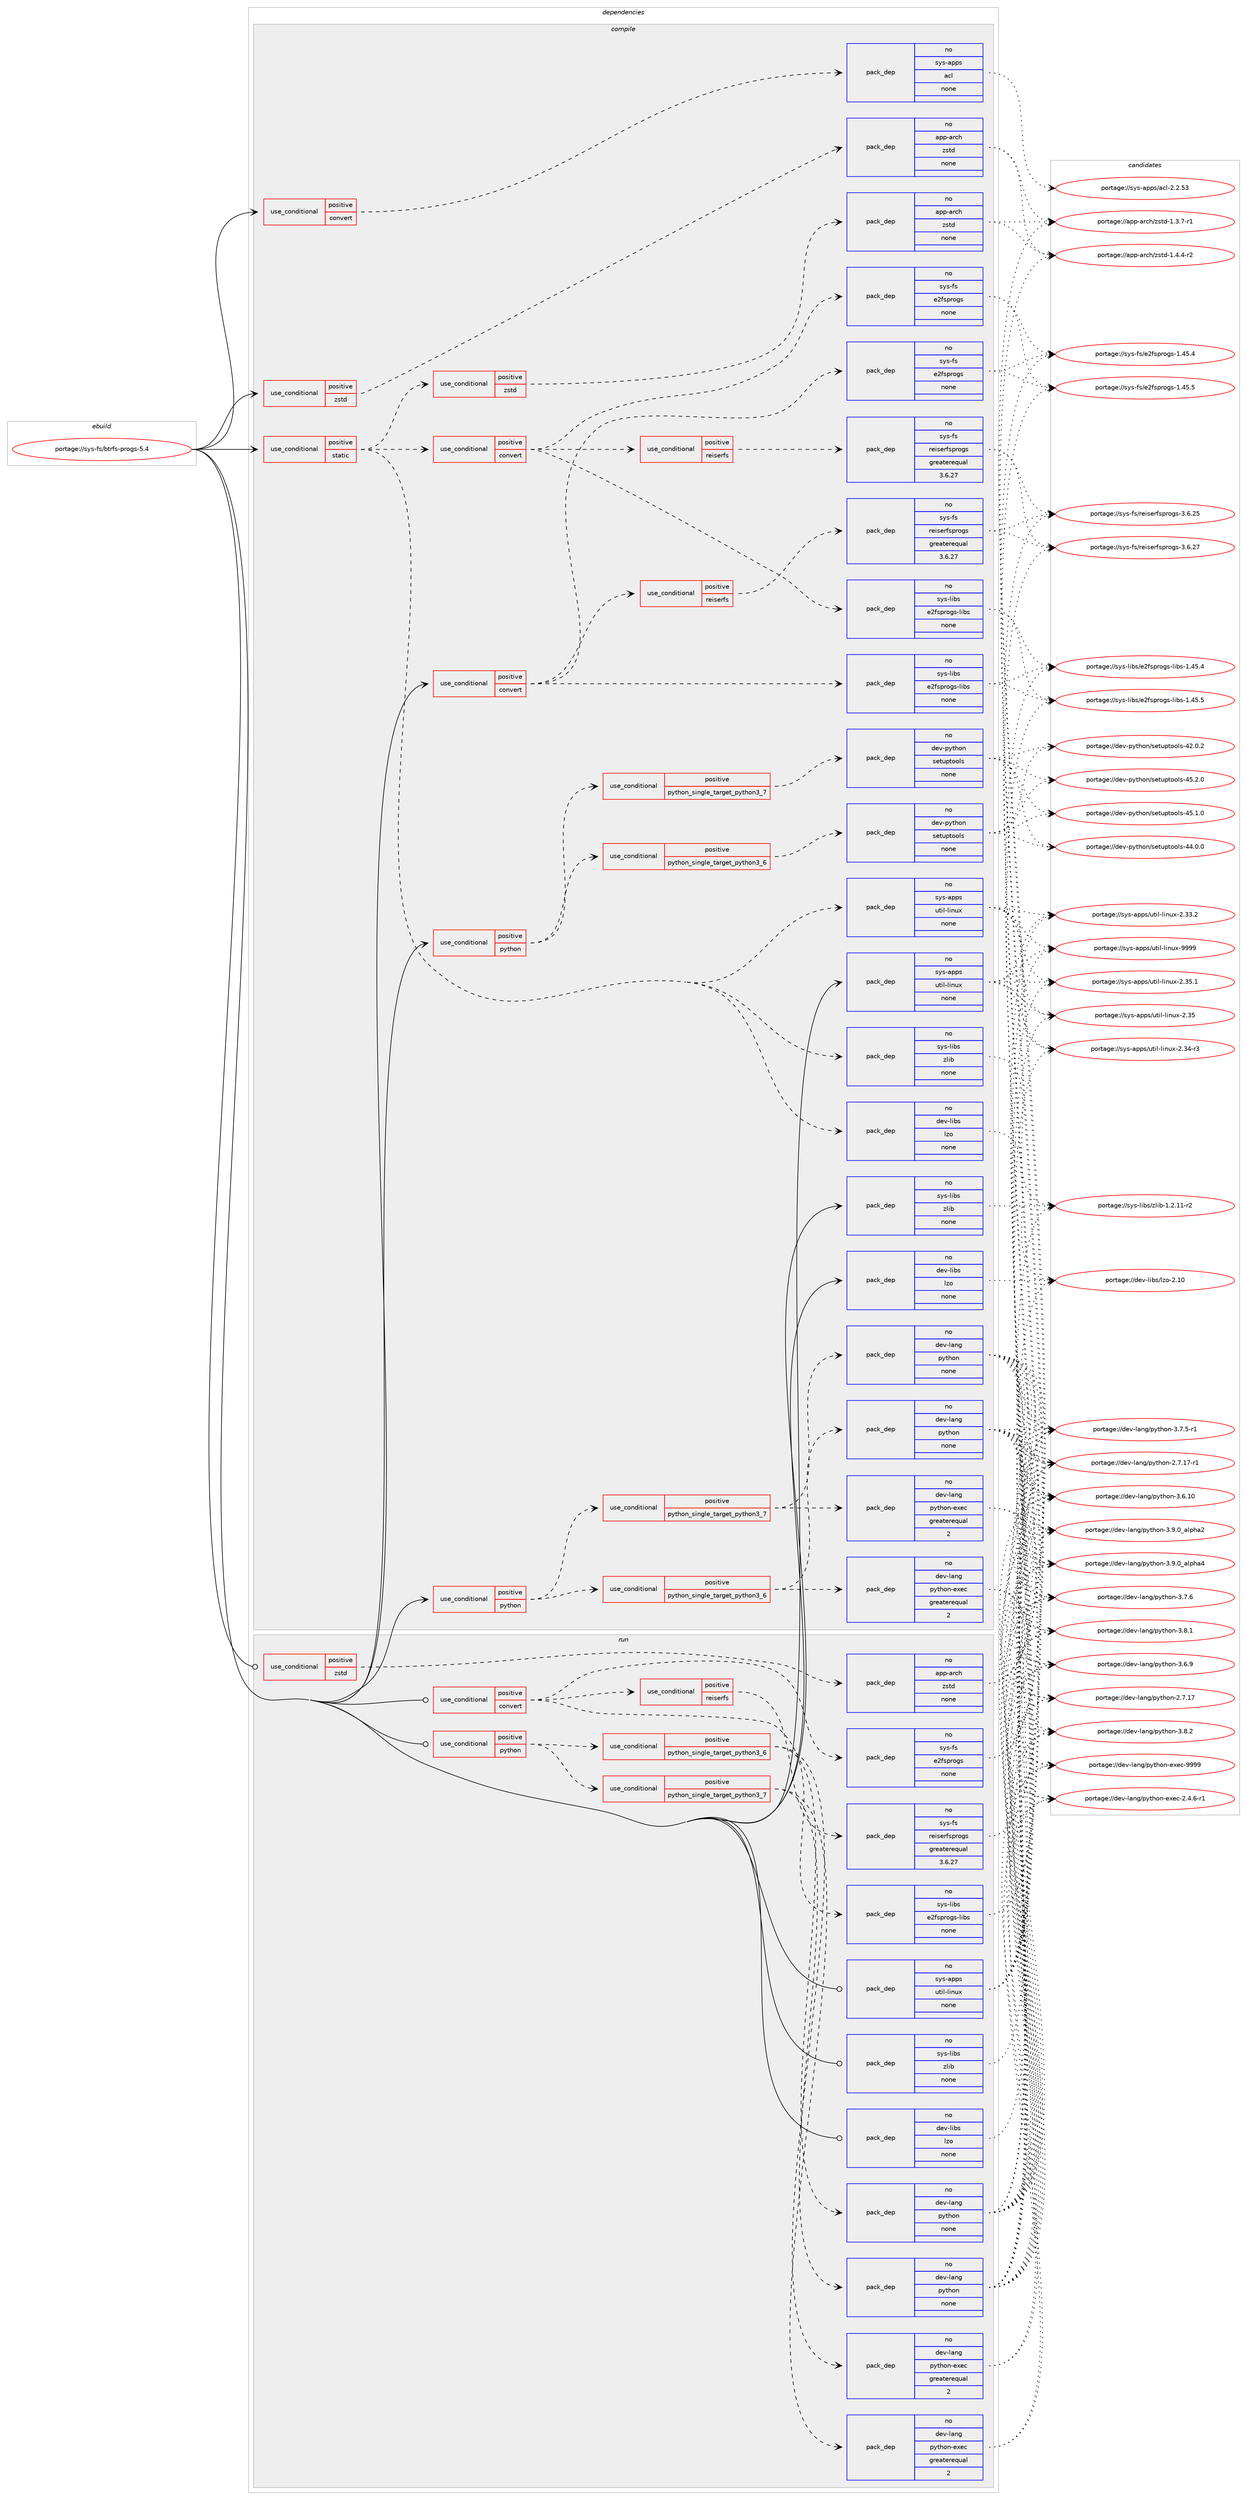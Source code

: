 digraph prolog {

# *************
# Graph options
# *************

newrank=true;
concentrate=true;
compound=true;
graph [rankdir=LR,fontname=Helvetica,fontsize=10,ranksep=1.5];#, ranksep=2.5, nodesep=0.2];
edge  [arrowhead=vee];
node  [fontname=Helvetica,fontsize=10];

# **********
# The ebuild
# **********

subgraph cluster_leftcol {
color=gray;
rank=same;
label=<<i>ebuild</i>>;
id [label="portage://sys-fs/btrfs-progs-5.4", color=red, width=4, href="../sys-fs/btrfs-progs-5.4.svg"];
}

# ****************
# The dependencies
# ****************

subgraph cluster_midcol {
color=gray;
label=<<i>dependencies</i>>;
subgraph cluster_compile {
fillcolor="#eeeeee";
style=filled;
label=<<i>compile</i>>;
subgraph cond5714 {
dependency30314 [label=<<TABLE BORDER="0" CELLBORDER="1" CELLSPACING="0" CELLPADDING="4"><TR><TD ROWSPAN="3" CELLPADDING="10">use_conditional</TD></TR><TR><TD>positive</TD></TR><TR><TD>convert</TD></TR></TABLE>>, shape=none, color=red];
subgraph pack23831 {
dependency30315 [label=<<TABLE BORDER="0" CELLBORDER="1" CELLSPACING="0" CELLPADDING="4" WIDTH="220"><TR><TD ROWSPAN="6" CELLPADDING="30">pack_dep</TD></TR><TR><TD WIDTH="110">no</TD></TR><TR><TD>sys-apps</TD></TR><TR><TD>acl</TD></TR><TR><TD>none</TD></TR><TR><TD></TD></TR></TABLE>>, shape=none, color=blue];
}
dependency30314:e -> dependency30315:w [weight=20,style="dashed",arrowhead="vee"];
}
id:e -> dependency30314:w [weight=20,style="solid",arrowhead="vee"];
subgraph cond5715 {
dependency30316 [label=<<TABLE BORDER="0" CELLBORDER="1" CELLSPACING="0" CELLPADDING="4"><TR><TD ROWSPAN="3" CELLPADDING="10">use_conditional</TD></TR><TR><TD>positive</TD></TR><TR><TD>convert</TD></TR></TABLE>>, shape=none, color=red];
subgraph pack23832 {
dependency30317 [label=<<TABLE BORDER="0" CELLBORDER="1" CELLSPACING="0" CELLPADDING="4" WIDTH="220"><TR><TD ROWSPAN="6" CELLPADDING="30">pack_dep</TD></TR><TR><TD WIDTH="110">no</TD></TR><TR><TD>sys-fs</TD></TR><TR><TD>e2fsprogs</TD></TR><TR><TD>none</TD></TR><TR><TD></TD></TR></TABLE>>, shape=none, color=blue];
}
dependency30316:e -> dependency30317:w [weight=20,style="dashed",arrowhead="vee"];
subgraph pack23833 {
dependency30318 [label=<<TABLE BORDER="0" CELLBORDER="1" CELLSPACING="0" CELLPADDING="4" WIDTH="220"><TR><TD ROWSPAN="6" CELLPADDING="30">pack_dep</TD></TR><TR><TD WIDTH="110">no</TD></TR><TR><TD>sys-libs</TD></TR><TR><TD>e2fsprogs-libs</TD></TR><TR><TD>none</TD></TR><TR><TD></TD></TR></TABLE>>, shape=none, color=blue];
}
dependency30316:e -> dependency30318:w [weight=20,style="dashed",arrowhead="vee"];
subgraph cond5716 {
dependency30319 [label=<<TABLE BORDER="0" CELLBORDER="1" CELLSPACING="0" CELLPADDING="4"><TR><TD ROWSPAN="3" CELLPADDING="10">use_conditional</TD></TR><TR><TD>positive</TD></TR><TR><TD>reiserfs</TD></TR></TABLE>>, shape=none, color=red];
subgraph pack23834 {
dependency30320 [label=<<TABLE BORDER="0" CELLBORDER="1" CELLSPACING="0" CELLPADDING="4" WIDTH="220"><TR><TD ROWSPAN="6" CELLPADDING="30">pack_dep</TD></TR><TR><TD WIDTH="110">no</TD></TR><TR><TD>sys-fs</TD></TR><TR><TD>reiserfsprogs</TD></TR><TR><TD>greaterequal</TD></TR><TR><TD>3.6.27</TD></TR></TABLE>>, shape=none, color=blue];
}
dependency30319:e -> dependency30320:w [weight=20,style="dashed",arrowhead="vee"];
}
dependency30316:e -> dependency30319:w [weight=20,style="dashed",arrowhead="vee"];
}
id:e -> dependency30316:w [weight=20,style="solid",arrowhead="vee"];
subgraph cond5717 {
dependency30321 [label=<<TABLE BORDER="0" CELLBORDER="1" CELLSPACING="0" CELLPADDING="4"><TR><TD ROWSPAN="3" CELLPADDING="10">use_conditional</TD></TR><TR><TD>positive</TD></TR><TR><TD>python</TD></TR></TABLE>>, shape=none, color=red];
subgraph cond5718 {
dependency30322 [label=<<TABLE BORDER="0" CELLBORDER="1" CELLSPACING="0" CELLPADDING="4"><TR><TD ROWSPAN="3" CELLPADDING="10">use_conditional</TD></TR><TR><TD>positive</TD></TR><TR><TD>python_single_target_python3_6</TD></TR></TABLE>>, shape=none, color=red];
subgraph pack23835 {
dependency30323 [label=<<TABLE BORDER="0" CELLBORDER="1" CELLSPACING="0" CELLPADDING="4" WIDTH="220"><TR><TD ROWSPAN="6" CELLPADDING="30">pack_dep</TD></TR><TR><TD WIDTH="110">no</TD></TR><TR><TD>dev-lang</TD></TR><TR><TD>python</TD></TR><TR><TD>none</TD></TR><TR><TD></TD></TR></TABLE>>, shape=none, color=blue];
}
dependency30322:e -> dependency30323:w [weight=20,style="dashed",arrowhead="vee"];
subgraph pack23836 {
dependency30324 [label=<<TABLE BORDER="0" CELLBORDER="1" CELLSPACING="0" CELLPADDING="4" WIDTH="220"><TR><TD ROWSPAN="6" CELLPADDING="30">pack_dep</TD></TR><TR><TD WIDTH="110">no</TD></TR><TR><TD>dev-lang</TD></TR><TR><TD>python-exec</TD></TR><TR><TD>greaterequal</TD></TR><TR><TD>2</TD></TR></TABLE>>, shape=none, color=blue];
}
dependency30322:e -> dependency30324:w [weight=20,style="dashed",arrowhead="vee"];
}
dependency30321:e -> dependency30322:w [weight=20,style="dashed",arrowhead="vee"];
subgraph cond5719 {
dependency30325 [label=<<TABLE BORDER="0" CELLBORDER="1" CELLSPACING="0" CELLPADDING="4"><TR><TD ROWSPAN="3" CELLPADDING="10">use_conditional</TD></TR><TR><TD>positive</TD></TR><TR><TD>python_single_target_python3_7</TD></TR></TABLE>>, shape=none, color=red];
subgraph pack23837 {
dependency30326 [label=<<TABLE BORDER="0" CELLBORDER="1" CELLSPACING="0" CELLPADDING="4" WIDTH="220"><TR><TD ROWSPAN="6" CELLPADDING="30">pack_dep</TD></TR><TR><TD WIDTH="110">no</TD></TR><TR><TD>dev-lang</TD></TR><TR><TD>python</TD></TR><TR><TD>none</TD></TR><TR><TD></TD></TR></TABLE>>, shape=none, color=blue];
}
dependency30325:e -> dependency30326:w [weight=20,style="dashed",arrowhead="vee"];
subgraph pack23838 {
dependency30327 [label=<<TABLE BORDER="0" CELLBORDER="1" CELLSPACING="0" CELLPADDING="4" WIDTH="220"><TR><TD ROWSPAN="6" CELLPADDING="30">pack_dep</TD></TR><TR><TD WIDTH="110">no</TD></TR><TR><TD>dev-lang</TD></TR><TR><TD>python-exec</TD></TR><TR><TD>greaterequal</TD></TR><TR><TD>2</TD></TR></TABLE>>, shape=none, color=blue];
}
dependency30325:e -> dependency30327:w [weight=20,style="dashed",arrowhead="vee"];
}
dependency30321:e -> dependency30325:w [weight=20,style="dashed",arrowhead="vee"];
}
id:e -> dependency30321:w [weight=20,style="solid",arrowhead="vee"];
subgraph cond5720 {
dependency30328 [label=<<TABLE BORDER="0" CELLBORDER="1" CELLSPACING="0" CELLPADDING="4"><TR><TD ROWSPAN="3" CELLPADDING="10">use_conditional</TD></TR><TR><TD>positive</TD></TR><TR><TD>python</TD></TR></TABLE>>, shape=none, color=red];
subgraph cond5721 {
dependency30329 [label=<<TABLE BORDER="0" CELLBORDER="1" CELLSPACING="0" CELLPADDING="4"><TR><TD ROWSPAN="3" CELLPADDING="10">use_conditional</TD></TR><TR><TD>positive</TD></TR><TR><TD>python_single_target_python3_6</TD></TR></TABLE>>, shape=none, color=red];
subgraph pack23839 {
dependency30330 [label=<<TABLE BORDER="0" CELLBORDER="1" CELLSPACING="0" CELLPADDING="4" WIDTH="220"><TR><TD ROWSPAN="6" CELLPADDING="30">pack_dep</TD></TR><TR><TD WIDTH="110">no</TD></TR><TR><TD>dev-python</TD></TR><TR><TD>setuptools</TD></TR><TR><TD>none</TD></TR><TR><TD></TD></TR></TABLE>>, shape=none, color=blue];
}
dependency30329:e -> dependency30330:w [weight=20,style="dashed",arrowhead="vee"];
}
dependency30328:e -> dependency30329:w [weight=20,style="dashed",arrowhead="vee"];
subgraph cond5722 {
dependency30331 [label=<<TABLE BORDER="0" CELLBORDER="1" CELLSPACING="0" CELLPADDING="4"><TR><TD ROWSPAN="3" CELLPADDING="10">use_conditional</TD></TR><TR><TD>positive</TD></TR><TR><TD>python_single_target_python3_7</TD></TR></TABLE>>, shape=none, color=red];
subgraph pack23840 {
dependency30332 [label=<<TABLE BORDER="0" CELLBORDER="1" CELLSPACING="0" CELLPADDING="4" WIDTH="220"><TR><TD ROWSPAN="6" CELLPADDING="30">pack_dep</TD></TR><TR><TD WIDTH="110">no</TD></TR><TR><TD>dev-python</TD></TR><TR><TD>setuptools</TD></TR><TR><TD>none</TD></TR><TR><TD></TD></TR></TABLE>>, shape=none, color=blue];
}
dependency30331:e -> dependency30332:w [weight=20,style="dashed",arrowhead="vee"];
}
dependency30328:e -> dependency30331:w [weight=20,style="dashed",arrowhead="vee"];
}
id:e -> dependency30328:w [weight=20,style="solid",arrowhead="vee"];
subgraph cond5723 {
dependency30333 [label=<<TABLE BORDER="0" CELLBORDER="1" CELLSPACING="0" CELLPADDING="4"><TR><TD ROWSPAN="3" CELLPADDING="10">use_conditional</TD></TR><TR><TD>positive</TD></TR><TR><TD>static</TD></TR></TABLE>>, shape=none, color=red];
subgraph pack23841 {
dependency30334 [label=<<TABLE BORDER="0" CELLBORDER="1" CELLSPACING="0" CELLPADDING="4" WIDTH="220"><TR><TD ROWSPAN="6" CELLPADDING="30">pack_dep</TD></TR><TR><TD WIDTH="110">no</TD></TR><TR><TD>dev-libs</TD></TR><TR><TD>lzo</TD></TR><TR><TD>none</TD></TR><TR><TD></TD></TR></TABLE>>, shape=none, color=blue];
}
dependency30333:e -> dependency30334:w [weight=20,style="dashed",arrowhead="vee"];
subgraph pack23842 {
dependency30335 [label=<<TABLE BORDER="0" CELLBORDER="1" CELLSPACING="0" CELLPADDING="4" WIDTH="220"><TR><TD ROWSPAN="6" CELLPADDING="30">pack_dep</TD></TR><TR><TD WIDTH="110">no</TD></TR><TR><TD>sys-apps</TD></TR><TR><TD>util-linux</TD></TR><TR><TD>none</TD></TR><TR><TD></TD></TR></TABLE>>, shape=none, color=blue];
}
dependency30333:e -> dependency30335:w [weight=20,style="dashed",arrowhead="vee"];
subgraph pack23843 {
dependency30336 [label=<<TABLE BORDER="0" CELLBORDER="1" CELLSPACING="0" CELLPADDING="4" WIDTH="220"><TR><TD ROWSPAN="6" CELLPADDING="30">pack_dep</TD></TR><TR><TD WIDTH="110">no</TD></TR><TR><TD>sys-libs</TD></TR><TR><TD>zlib</TD></TR><TR><TD>none</TD></TR><TR><TD></TD></TR></TABLE>>, shape=none, color=blue];
}
dependency30333:e -> dependency30336:w [weight=20,style="dashed",arrowhead="vee"];
subgraph cond5724 {
dependency30337 [label=<<TABLE BORDER="0" CELLBORDER="1" CELLSPACING="0" CELLPADDING="4"><TR><TD ROWSPAN="3" CELLPADDING="10">use_conditional</TD></TR><TR><TD>positive</TD></TR><TR><TD>convert</TD></TR></TABLE>>, shape=none, color=red];
subgraph pack23844 {
dependency30338 [label=<<TABLE BORDER="0" CELLBORDER="1" CELLSPACING="0" CELLPADDING="4" WIDTH="220"><TR><TD ROWSPAN="6" CELLPADDING="30">pack_dep</TD></TR><TR><TD WIDTH="110">no</TD></TR><TR><TD>sys-fs</TD></TR><TR><TD>e2fsprogs</TD></TR><TR><TD>none</TD></TR><TR><TD></TD></TR></TABLE>>, shape=none, color=blue];
}
dependency30337:e -> dependency30338:w [weight=20,style="dashed",arrowhead="vee"];
subgraph pack23845 {
dependency30339 [label=<<TABLE BORDER="0" CELLBORDER="1" CELLSPACING="0" CELLPADDING="4" WIDTH="220"><TR><TD ROWSPAN="6" CELLPADDING="30">pack_dep</TD></TR><TR><TD WIDTH="110">no</TD></TR><TR><TD>sys-libs</TD></TR><TR><TD>e2fsprogs-libs</TD></TR><TR><TD>none</TD></TR><TR><TD></TD></TR></TABLE>>, shape=none, color=blue];
}
dependency30337:e -> dependency30339:w [weight=20,style="dashed",arrowhead="vee"];
subgraph cond5725 {
dependency30340 [label=<<TABLE BORDER="0" CELLBORDER="1" CELLSPACING="0" CELLPADDING="4"><TR><TD ROWSPAN="3" CELLPADDING="10">use_conditional</TD></TR><TR><TD>positive</TD></TR><TR><TD>reiserfs</TD></TR></TABLE>>, shape=none, color=red];
subgraph pack23846 {
dependency30341 [label=<<TABLE BORDER="0" CELLBORDER="1" CELLSPACING="0" CELLPADDING="4" WIDTH="220"><TR><TD ROWSPAN="6" CELLPADDING="30">pack_dep</TD></TR><TR><TD WIDTH="110">no</TD></TR><TR><TD>sys-fs</TD></TR><TR><TD>reiserfsprogs</TD></TR><TR><TD>greaterequal</TD></TR><TR><TD>3.6.27</TD></TR></TABLE>>, shape=none, color=blue];
}
dependency30340:e -> dependency30341:w [weight=20,style="dashed",arrowhead="vee"];
}
dependency30337:e -> dependency30340:w [weight=20,style="dashed",arrowhead="vee"];
}
dependency30333:e -> dependency30337:w [weight=20,style="dashed",arrowhead="vee"];
subgraph cond5726 {
dependency30342 [label=<<TABLE BORDER="0" CELLBORDER="1" CELLSPACING="0" CELLPADDING="4"><TR><TD ROWSPAN="3" CELLPADDING="10">use_conditional</TD></TR><TR><TD>positive</TD></TR><TR><TD>zstd</TD></TR></TABLE>>, shape=none, color=red];
subgraph pack23847 {
dependency30343 [label=<<TABLE BORDER="0" CELLBORDER="1" CELLSPACING="0" CELLPADDING="4" WIDTH="220"><TR><TD ROWSPAN="6" CELLPADDING="30">pack_dep</TD></TR><TR><TD WIDTH="110">no</TD></TR><TR><TD>app-arch</TD></TR><TR><TD>zstd</TD></TR><TR><TD>none</TD></TR><TR><TD></TD></TR></TABLE>>, shape=none, color=blue];
}
dependency30342:e -> dependency30343:w [weight=20,style="dashed",arrowhead="vee"];
}
dependency30333:e -> dependency30342:w [weight=20,style="dashed",arrowhead="vee"];
}
id:e -> dependency30333:w [weight=20,style="solid",arrowhead="vee"];
subgraph cond5727 {
dependency30344 [label=<<TABLE BORDER="0" CELLBORDER="1" CELLSPACING="0" CELLPADDING="4"><TR><TD ROWSPAN="3" CELLPADDING="10">use_conditional</TD></TR><TR><TD>positive</TD></TR><TR><TD>zstd</TD></TR></TABLE>>, shape=none, color=red];
subgraph pack23848 {
dependency30345 [label=<<TABLE BORDER="0" CELLBORDER="1" CELLSPACING="0" CELLPADDING="4" WIDTH="220"><TR><TD ROWSPAN="6" CELLPADDING="30">pack_dep</TD></TR><TR><TD WIDTH="110">no</TD></TR><TR><TD>app-arch</TD></TR><TR><TD>zstd</TD></TR><TR><TD>none</TD></TR><TR><TD></TD></TR></TABLE>>, shape=none, color=blue];
}
dependency30344:e -> dependency30345:w [weight=20,style="dashed",arrowhead="vee"];
}
id:e -> dependency30344:w [weight=20,style="solid",arrowhead="vee"];
subgraph pack23849 {
dependency30346 [label=<<TABLE BORDER="0" CELLBORDER="1" CELLSPACING="0" CELLPADDING="4" WIDTH="220"><TR><TD ROWSPAN="6" CELLPADDING="30">pack_dep</TD></TR><TR><TD WIDTH="110">no</TD></TR><TR><TD>dev-libs</TD></TR><TR><TD>lzo</TD></TR><TR><TD>none</TD></TR><TR><TD></TD></TR></TABLE>>, shape=none, color=blue];
}
id:e -> dependency30346:w [weight=20,style="solid",arrowhead="vee"];
subgraph pack23850 {
dependency30347 [label=<<TABLE BORDER="0" CELLBORDER="1" CELLSPACING="0" CELLPADDING="4" WIDTH="220"><TR><TD ROWSPAN="6" CELLPADDING="30">pack_dep</TD></TR><TR><TD WIDTH="110">no</TD></TR><TR><TD>sys-apps</TD></TR><TR><TD>util-linux</TD></TR><TR><TD>none</TD></TR><TR><TD></TD></TR></TABLE>>, shape=none, color=blue];
}
id:e -> dependency30347:w [weight=20,style="solid",arrowhead="vee"];
subgraph pack23851 {
dependency30348 [label=<<TABLE BORDER="0" CELLBORDER="1" CELLSPACING="0" CELLPADDING="4" WIDTH="220"><TR><TD ROWSPAN="6" CELLPADDING="30">pack_dep</TD></TR><TR><TD WIDTH="110">no</TD></TR><TR><TD>sys-libs</TD></TR><TR><TD>zlib</TD></TR><TR><TD>none</TD></TR><TR><TD></TD></TR></TABLE>>, shape=none, color=blue];
}
id:e -> dependency30348:w [weight=20,style="solid",arrowhead="vee"];
}
subgraph cluster_compileandrun {
fillcolor="#eeeeee";
style=filled;
label=<<i>compile and run</i>>;
}
subgraph cluster_run {
fillcolor="#eeeeee";
style=filled;
label=<<i>run</i>>;
subgraph cond5728 {
dependency30349 [label=<<TABLE BORDER="0" CELLBORDER="1" CELLSPACING="0" CELLPADDING="4"><TR><TD ROWSPAN="3" CELLPADDING="10">use_conditional</TD></TR><TR><TD>positive</TD></TR><TR><TD>convert</TD></TR></TABLE>>, shape=none, color=red];
subgraph pack23852 {
dependency30350 [label=<<TABLE BORDER="0" CELLBORDER="1" CELLSPACING="0" CELLPADDING="4" WIDTH="220"><TR><TD ROWSPAN="6" CELLPADDING="30">pack_dep</TD></TR><TR><TD WIDTH="110">no</TD></TR><TR><TD>sys-fs</TD></TR><TR><TD>e2fsprogs</TD></TR><TR><TD>none</TD></TR><TR><TD></TD></TR></TABLE>>, shape=none, color=blue];
}
dependency30349:e -> dependency30350:w [weight=20,style="dashed",arrowhead="vee"];
subgraph pack23853 {
dependency30351 [label=<<TABLE BORDER="0" CELLBORDER="1" CELLSPACING="0" CELLPADDING="4" WIDTH="220"><TR><TD ROWSPAN="6" CELLPADDING="30">pack_dep</TD></TR><TR><TD WIDTH="110">no</TD></TR><TR><TD>sys-libs</TD></TR><TR><TD>e2fsprogs-libs</TD></TR><TR><TD>none</TD></TR><TR><TD></TD></TR></TABLE>>, shape=none, color=blue];
}
dependency30349:e -> dependency30351:w [weight=20,style="dashed",arrowhead="vee"];
subgraph cond5729 {
dependency30352 [label=<<TABLE BORDER="0" CELLBORDER="1" CELLSPACING="0" CELLPADDING="4"><TR><TD ROWSPAN="3" CELLPADDING="10">use_conditional</TD></TR><TR><TD>positive</TD></TR><TR><TD>reiserfs</TD></TR></TABLE>>, shape=none, color=red];
subgraph pack23854 {
dependency30353 [label=<<TABLE BORDER="0" CELLBORDER="1" CELLSPACING="0" CELLPADDING="4" WIDTH="220"><TR><TD ROWSPAN="6" CELLPADDING="30">pack_dep</TD></TR><TR><TD WIDTH="110">no</TD></TR><TR><TD>sys-fs</TD></TR><TR><TD>reiserfsprogs</TD></TR><TR><TD>greaterequal</TD></TR><TR><TD>3.6.27</TD></TR></TABLE>>, shape=none, color=blue];
}
dependency30352:e -> dependency30353:w [weight=20,style="dashed",arrowhead="vee"];
}
dependency30349:e -> dependency30352:w [weight=20,style="dashed",arrowhead="vee"];
}
id:e -> dependency30349:w [weight=20,style="solid",arrowhead="odot"];
subgraph cond5730 {
dependency30354 [label=<<TABLE BORDER="0" CELLBORDER="1" CELLSPACING="0" CELLPADDING="4"><TR><TD ROWSPAN="3" CELLPADDING="10">use_conditional</TD></TR><TR><TD>positive</TD></TR><TR><TD>python</TD></TR></TABLE>>, shape=none, color=red];
subgraph cond5731 {
dependency30355 [label=<<TABLE BORDER="0" CELLBORDER="1" CELLSPACING="0" CELLPADDING="4"><TR><TD ROWSPAN="3" CELLPADDING="10">use_conditional</TD></TR><TR><TD>positive</TD></TR><TR><TD>python_single_target_python3_6</TD></TR></TABLE>>, shape=none, color=red];
subgraph pack23855 {
dependency30356 [label=<<TABLE BORDER="0" CELLBORDER="1" CELLSPACING="0" CELLPADDING="4" WIDTH="220"><TR><TD ROWSPAN="6" CELLPADDING="30">pack_dep</TD></TR><TR><TD WIDTH="110">no</TD></TR><TR><TD>dev-lang</TD></TR><TR><TD>python</TD></TR><TR><TD>none</TD></TR><TR><TD></TD></TR></TABLE>>, shape=none, color=blue];
}
dependency30355:e -> dependency30356:w [weight=20,style="dashed",arrowhead="vee"];
subgraph pack23856 {
dependency30357 [label=<<TABLE BORDER="0" CELLBORDER="1" CELLSPACING="0" CELLPADDING="4" WIDTH="220"><TR><TD ROWSPAN="6" CELLPADDING="30">pack_dep</TD></TR><TR><TD WIDTH="110">no</TD></TR><TR><TD>dev-lang</TD></TR><TR><TD>python-exec</TD></TR><TR><TD>greaterequal</TD></TR><TR><TD>2</TD></TR></TABLE>>, shape=none, color=blue];
}
dependency30355:e -> dependency30357:w [weight=20,style="dashed",arrowhead="vee"];
}
dependency30354:e -> dependency30355:w [weight=20,style="dashed",arrowhead="vee"];
subgraph cond5732 {
dependency30358 [label=<<TABLE BORDER="0" CELLBORDER="1" CELLSPACING="0" CELLPADDING="4"><TR><TD ROWSPAN="3" CELLPADDING="10">use_conditional</TD></TR><TR><TD>positive</TD></TR><TR><TD>python_single_target_python3_7</TD></TR></TABLE>>, shape=none, color=red];
subgraph pack23857 {
dependency30359 [label=<<TABLE BORDER="0" CELLBORDER="1" CELLSPACING="0" CELLPADDING="4" WIDTH="220"><TR><TD ROWSPAN="6" CELLPADDING="30">pack_dep</TD></TR><TR><TD WIDTH="110">no</TD></TR><TR><TD>dev-lang</TD></TR><TR><TD>python</TD></TR><TR><TD>none</TD></TR><TR><TD></TD></TR></TABLE>>, shape=none, color=blue];
}
dependency30358:e -> dependency30359:w [weight=20,style="dashed",arrowhead="vee"];
subgraph pack23858 {
dependency30360 [label=<<TABLE BORDER="0" CELLBORDER="1" CELLSPACING="0" CELLPADDING="4" WIDTH="220"><TR><TD ROWSPAN="6" CELLPADDING="30">pack_dep</TD></TR><TR><TD WIDTH="110">no</TD></TR><TR><TD>dev-lang</TD></TR><TR><TD>python-exec</TD></TR><TR><TD>greaterequal</TD></TR><TR><TD>2</TD></TR></TABLE>>, shape=none, color=blue];
}
dependency30358:e -> dependency30360:w [weight=20,style="dashed",arrowhead="vee"];
}
dependency30354:e -> dependency30358:w [weight=20,style="dashed",arrowhead="vee"];
}
id:e -> dependency30354:w [weight=20,style="solid",arrowhead="odot"];
subgraph cond5733 {
dependency30361 [label=<<TABLE BORDER="0" CELLBORDER="1" CELLSPACING="0" CELLPADDING="4"><TR><TD ROWSPAN="3" CELLPADDING="10">use_conditional</TD></TR><TR><TD>positive</TD></TR><TR><TD>zstd</TD></TR></TABLE>>, shape=none, color=red];
subgraph pack23859 {
dependency30362 [label=<<TABLE BORDER="0" CELLBORDER="1" CELLSPACING="0" CELLPADDING="4" WIDTH="220"><TR><TD ROWSPAN="6" CELLPADDING="30">pack_dep</TD></TR><TR><TD WIDTH="110">no</TD></TR><TR><TD>app-arch</TD></TR><TR><TD>zstd</TD></TR><TR><TD>none</TD></TR><TR><TD></TD></TR></TABLE>>, shape=none, color=blue];
}
dependency30361:e -> dependency30362:w [weight=20,style="dashed",arrowhead="vee"];
}
id:e -> dependency30361:w [weight=20,style="solid",arrowhead="odot"];
subgraph pack23860 {
dependency30363 [label=<<TABLE BORDER="0" CELLBORDER="1" CELLSPACING="0" CELLPADDING="4" WIDTH="220"><TR><TD ROWSPAN="6" CELLPADDING="30">pack_dep</TD></TR><TR><TD WIDTH="110">no</TD></TR><TR><TD>dev-libs</TD></TR><TR><TD>lzo</TD></TR><TR><TD>none</TD></TR><TR><TD></TD></TR></TABLE>>, shape=none, color=blue];
}
id:e -> dependency30363:w [weight=20,style="solid",arrowhead="odot"];
subgraph pack23861 {
dependency30364 [label=<<TABLE BORDER="0" CELLBORDER="1" CELLSPACING="0" CELLPADDING="4" WIDTH="220"><TR><TD ROWSPAN="6" CELLPADDING="30">pack_dep</TD></TR><TR><TD WIDTH="110">no</TD></TR><TR><TD>sys-apps</TD></TR><TR><TD>util-linux</TD></TR><TR><TD>none</TD></TR><TR><TD></TD></TR></TABLE>>, shape=none, color=blue];
}
id:e -> dependency30364:w [weight=20,style="solid",arrowhead="odot"];
subgraph pack23862 {
dependency30365 [label=<<TABLE BORDER="0" CELLBORDER="1" CELLSPACING="0" CELLPADDING="4" WIDTH="220"><TR><TD ROWSPAN="6" CELLPADDING="30">pack_dep</TD></TR><TR><TD WIDTH="110">no</TD></TR><TR><TD>sys-libs</TD></TR><TR><TD>zlib</TD></TR><TR><TD>none</TD></TR><TR><TD></TD></TR></TABLE>>, shape=none, color=blue];
}
id:e -> dependency30365:w [weight=20,style="solid",arrowhead="odot"];
}
}

# **************
# The candidates
# **************

subgraph cluster_choices {
rank=same;
color=gray;
label=<<i>candidates</i>>;

subgraph choice23831 {
color=black;
nodesep=1;
choice115121115459711211211547979910845504650465351 [label="portage://sys-apps/acl-2.2.53", color=red, width=4,href="../sys-apps/acl-2.2.53.svg"];
dependency30315:e -> choice115121115459711211211547979910845504650465351:w [style=dotted,weight="100"];
}
subgraph choice23832 {
color=black;
nodesep=1;
choice11512111545102115471015010211511211411110311545494652534653 [label="portage://sys-fs/e2fsprogs-1.45.5", color=red, width=4,href="../sys-fs/e2fsprogs-1.45.5.svg"];
choice11512111545102115471015010211511211411110311545494652534652 [label="portage://sys-fs/e2fsprogs-1.45.4", color=red, width=4,href="../sys-fs/e2fsprogs-1.45.4.svg"];
dependency30317:e -> choice11512111545102115471015010211511211411110311545494652534653:w [style=dotted,weight="100"];
dependency30317:e -> choice11512111545102115471015010211511211411110311545494652534652:w [style=dotted,weight="100"];
}
subgraph choice23833 {
color=black;
nodesep=1;
choice11512111545108105981154710150102115112114111103115451081059811545494652534653 [label="portage://sys-libs/e2fsprogs-libs-1.45.5", color=red, width=4,href="../sys-libs/e2fsprogs-libs-1.45.5.svg"];
choice11512111545108105981154710150102115112114111103115451081059811545494652534652 [label="portage://sys-libs/e2fsprogs-libs-1.45.4", color=red, width=4,href="../sys-libs/e2fsprogs-libs-1.45.4.svg"];
dependency30318:e -> choice11512111545108105981154710150102115112114111103115451081059811545494652534653:w [style=dotted,weight="100"];
dependency30318:e -> choice11512111545108105981154710150102115112114111103115451081059811545494652534652:w [style=dotted,weight="100"];
}
subgraph choice23834 {
color=black;
nodesep=1;
choice115121115451021154711410110511510111410211511211411110311545514654465055 [label="portage://sys-fs/reiserfsprogs-3.6.27", color=red, width=4,href="../sys-fs/reiserfsprogs-3.6.27.svg"];
choice115121115451021154711410110511510111410211511211411110311545514654465053 [label="portage://sys-fs/reiserfsprogs-3.6.25", color=red, width=4,href="../sys-fs/reiserfsprogs-3.6.25.svg"];
dependency30320:e -> choice115121115451021154711410110511510111410211511211411110311545514654465055:w [style=dotted,weight="100"];
dependency30320:e -> choice115121115451021154711410110511510111410211511211411110311545514654465053:w [style=dotted,weight="100"];
}
subgraph choice23835 {
color=black;
nodesep=1;
choice10010111845108971101034711212111610411111045514657464895971081121049752 [label="portage://dev-lang/python-3.9.0_alpha4", color=red, width=4,href="../dev-lang/python-3.9.0_alpha4.svg"];
choice10010111845108971101034711212111610411111045514657464895971081121049750 [label="portage://dev-lang/python-3.9.0_alpha2", color=red, width=4,href="../dev-lang/python-3.9.0_alpha2.svg"];
choice100101118451089711010347112121116104111110455146564650 [label="portage://dev-lang/python-3.8.2", color=red, width=4,href="../dev-lang/python-3.8.2.svg"];
choice100101118451089711010347112121116104111110455146564649 [label="portage://dev-lang/python-3.8.1", color=red, width=4,href="../dev-lang/python-3.8.1.svg"];
choice100101118451089711010347112121116104111110455146554654 [label="portage://dev-lang/python-3.7.6", color=red, width=4,href="../dev-lang/python-3.7.6.svg"];
choice1001011184510897110103471121211161041111104551465546534511449 [label="portage://dev-lang/python-3.7.5-r1", color=red, width=4,href="../dev-lang/python-3.7.5-r1.svg"];
choice100101118451089711010347112121116104111110455146544657 [label="portage://dev-lang/python-3.6.9", color=red, width=4,href="../dev-lang/python-3.6.9.svg"];
choice10010111845108971101034711212111610411111045514654464948 [label="portage://dev-lang/python-3.6.10", color=red, width=4,href="../dev-lang/python-3.6.10.svg"];
choice100101118451089711010347112121116104111110455046554649554511449 [label="portage://dev-lang/python-2.7.17-r1", color=red, width=4,href="../dev-lang/python-2.7.17-r1.svg"];
choice10010111845108971101034711212111610411111045504655464955 [label="portage://dev-lang/python-2.7.17", color=red, width=4,href="../dev-lang/python-2.7.17.svg"];
dependency30323:e -> choice10010111845108971101034711212111610411111045514657464895971081121049752:w [style=dotted,weight="100"];
dependency30323:e -> choice10010111845108971101034711212111610411111045514657464895971081121049750:w [style=dotted,weight="100"];
dependency30323:e -> choice100101118451089711010347112121116104111110455146564650:w [style=dotted,weight="100"];
dependency30323:e -> choice100101118451089711010347112121116104111110455146564649:w [style=dotted,weight="100"];
dependency30323:e -> choice100101118451089711010347112121116104111110455146554654:w [style=dotted,weight="100"];
dependency30323:e -> choice1001011184510897110103471121211161041111104551465546534511449:w [style=dotted,weight="100"];
dependency30323:e -> choice100101118451089711010347112121116104111110455146544657:w [style=dotted,weight="100"];
dependency30323:e -> choice10010111845108971101034711212111610411111045514654464948:w [style=dotted,weight="100"];
dependency30323:e -> choice100101118451089711010347112121116104111110455046554649554511449:w [style=dotted,weight="100"];
dependency30323:e -> choice10010111845108971101034711212111610411111045504655464955:w [style=dotted,weight="100"];
}
subgraph choice23836 {
color=black;
nodesep=1;
choice10010111845108971101034711212111610411111045101120101994557575757 [label="portage://dev-lang/python-exec-9999", color=red, width=4,href="../dev-lang/python-exec-9999.svg"];
choice10010111845108971101034711212111610411111045101120101994550465246544511449 [label="portage://dev-lang/python-exec-2.4.6-r1", color=red, width=4,href="../dev-lang/python-exec-2.4.6-r1.svg"];
dependency30324:e -> choice10010111845108971101034711212111610411111045101120101994557575757:w [style=dotted,weight="100"];
dependency30324:e -> choice10010111845108971101034711212111610411111045101120101994550465246544511449:w [style=dotted,weight="100"];
}
subgraph choice23837 {
color=black;
nodesep=1;
choice10010111845108971101034711212111610411111045514657464895971081121049752 [label="portage://dev-lang/python-3.9.0_alpha4", color=red, width=4,href="../dev-lang/python-3.9.0_alpha4.svg"];
choice10010111845108971101034711212111610411111045514657464895971081121049750 [label="portage://dev-lang/python-3.9.0_alpha2", color=red, width=4,href="../dev-lang/python-3.9.0_alpha2.svg"];
choice100101118451089711010347112121116104111110455146564650 [label="portage://dev-lang/python-3.8.2", color=red, width=4,href="../dev-lang/python-3.8.2.svg"];
choice100101118451089711010347112121116104111110455146564649 [label="portage://dev-lang/python-3.8.1", color=red, width=4,href="../dev-lang/python-3.8.1.svg"];
choice100101118451089711010347112121116104111110455146554654 [label="portage://dev-lang/python-3.7.6", color=red, width=4,href="../dev-lang/python-3.7.6.svg"];
choice1001011184510897110103471121211161041111104551465546534511449 [label="portage://dev-lang/python-3.7.5-r1", color=red, width=4,href="../dev-lang/python-3.7.5-r1.svg"];
choice100101118451089711010347112121116104111110455146544657 [label="portage://dev-lang/python-3.6.9", color=red, width=4,href="../dev-lang/python-3.6.9.svg"];
choice10010111845108971101034711212111610411111045514654464948 [label="portage://dev-lang/python-3.6.10", color=red, width=4,href="../dev-lang/python-3.6.10.svg"];
choice100101118451089711010347112121116104111110455046554649554511449 [label="portage://dev-lang/python-2.7.17-r1", color=red, width=4,href="../dev-lang/python-2.7.17-r1.svg"];
choice10010111845108971101034711212111610411111045504655464955 [label="portage://dev-lang/python-2.7.17", color=red, width=4,href="../dev-lang/python-2.7.17.svg"];
dependency30326:e -> choice10010111845108971101034711212111610411111045514657464895971081121049752:w [style=dotted,weight="100"];
dependency30326:e -> choice10010111845108971101034711212111610411111045514657464895971081121049750:w [style=dotted,weight="100"];
dependency30326:e -> choice100101118451089711010347112121116104111110455146564650:w [style=dotted,weight="100"];
dependency30326:e -> choice100101118451089711010347112121116104111110455146564649:w [style=dotted,weight="100"];
dependency30326:e -> choice100101118451089711010347112121116104111110455146554654:w [style=dotted,weight="100"];
dependency30326:e -> choice1001011184510897110103471121211161041111104551465546534511449:w [style=dotted,weight="100"];
dependency30326:e -> choice100101118451089711010347112121116104111110455146544657:w [style=dotted,weight="100"];
dependency30326:e -> choice10010111845108971101034711212111610411111045514654464948:w [style=dotted,weight="100"];
dependency30326:e -> choice100101118451089711010347112121116104111110455046554649554511449:w [style=dotted,weight="100"];
dependency30326:e -> choice10010111845108971101034711212111610411111045504655464955:w [style=dotted,weight="100"];
}
subgraph choice23838 {
color=black;
nodesep=1;
choice10010111845108971101034711212111610411111045101120101994557575757 [label="portage://dev-lang/python-exec-9999", color=red, width=4,href="../dev-lang/python-exec-9999.svg"];
choice10010111845108971101034711212111610411111045101120101994550465246544511449 [label="portage://dev-lang/python-exec-2.4.6-r1", color=red, width=4,href="../dev-lang/python-exec-2.4.6-r1.svg"];
dependency30327:e -> choice10010111845108971101034711212111610411111045101120101994557575757:w [style=dotted,weight="100"];
dependency30327:e -> choice10010111845108971101034711212111610411111045101120101994550465246544511449:w [style=dotted,weight="100"];
}
subgraph choice23839 {
color=black;
nodesep=1;
choice100101118451121211161041111104711510111611711211611111110811545525346504648 [label="portage://dev-python/setuptools-45.2.0", color=red, width=4,href="../dev-python/setuptools-45.2.0.svg"];
choice100101118451121211161041111104711510111611711211611111110811545525346494648 [label="portage://dev-python/setuptools-45.1.0", color=red, width=4,href="../dev-python/setuptools-45.1.0.svg"];
choice100101118451121211161041111104711510111611711211611111110811545525246484648 [label="portage://dev-python/setuptools-44.0.0", color=red, width=4,href="../dev-python/setuptools-44.0.0.svg"];
choice100101118451121211161041111104711510111611711211611111110811545525046484650 [label="portage://dev-python/setuptools-42.0.2", color=red, width=4,href="../dev-python/setuptools-42.0.2.svg"];
dependency30330:e -> choice100101118451121211161041111104711510111611711211611111110811545525346504648:w [style=dotted,weight="100"];
dependency30330:e -> choice100101118451121211161041111104711510111611711211611111110811545525346494648:w [style=dotted,weight="100"];
dependency30330:e -> choice100101118451121211161041111104711510111611711211611111110811545525246484648:w [style=dotted,weight="100"];
dependency30330:e -> choice100101118451121211161041111104711510111611711211611111110811545525046484650:w [style=dotted,weight="100"];
}
subgraph choice23840 {
color=black;
nodesep=1;
choice100101118451121211161041111104711510111611711211611111110811545525346504648 [label="portage://dev-python/setuptools-45.2.0", color=red, width=4,href="../dev-python/setuptools-45.2.0.svg"];
choice100101118451121211161041111104711510111611711211611111110811545525346494648 [label="portage://dev-python/setuptools-45.1.0", color=red, width=4,href="../dev-python/setuptools-45.1.0.svg"];
choice100101118451121211161041111104711510111611711211611111110811545525246484648 [label="portage://dev-python/setuptools-44.0.0", color=red, width=4,href="../dev-python/setuptools-44.0.0.svg"];
choice100101118451121211161041111104711510111611711211611111110811545525046484650 [label="portage://dev-python/setuptools-42.0.2", color=red, width=4,href="../dev-python/setuptools-42.0.2.svg"];
dependency30332:e -> choice100101118451121211161041111104711510111611711211611111110811545525346504648:w [style=dotted,weight="100"];
dependency30332:e -> choice100101118451121211161041111104711510111611711211611111110811545525346494648:w [style=dotted,weight="100"];
dependency30332:e -> choice100101118451121211161041111104711510111611711211611111110811545525246484648:w [style=dotted,weight="100"];
dependency30332:e -> choice100101118451121211161041111104711510111611711211611111110811545525046484650:w [style=dotted,weight="100"];
}
subgraph choice23841 {
color=black;
nodesep=1;
choice1001011184510810598115471081221114550464948 [label="portage://dev-libs/lzo-2.10", color=red, width=4,href="../dev-libs/lzo-2.10.svg"];
dependency30334:e -> choice1001011184510810598115471081221114550464948:w [style=dotted,weight="100"];
}
subgraph choice23842 {
color=black;
nodesep=1;
choice115121115459711211211547117116105108451081051101171204557575757 [label="portage://sys-apps/util-linux-9999", color=red, width=4,href="../sys-apps/util-linux-9999.svg"];
choice1151211154597112112115471171161051084510810511011712045504651534649 [label="portage://sys-apps/util-linux-2.35.1", color=red, width=4,href="../sys-apps/util-linux-2.35.1.svg"];
choice115121115459711211211547117116105108451081051101171204550465153 [label="portage://sys-apps/util-linux-2.35", color=red, width=4,href="../sys-apps/util-linux-2.35.svg"];
choice1151211154597112112115471171161051084510810511011712045504651524511451 [label="portage://sys-apps/util-linux-2.34-r3", color=red, width=4,href="../sys-apps/util-linux-2.34-r3.svg"];
choice1151211154597112112115471171161051084510810511011712045504651514650 [label="portage://sys-apps/util-linux-2.33.2", color=red, width=4,href="../sys-apps/util-linux-2.33.2.svg"];
dependency30335:e -> choice115121115459711211211547117116105108451081051101171204557575757:w [style=dotted,weight="100"];
dependency30335:e -> choice1151211154597112112115471171161051084510810511011712045504651534649:w [style=dotted,weight="100"];
dependency30335:e -> choice115121115459711211211547117116105108451081051101171204550465153:w [style=dotted,weight="100"];
dependency30335:e -> choice1151211154597112112115471171161051084510810511011712045504651524511451:w [style=dotted,weight="100"];
dependency30335:e -> choice1151211154597112112115471171161051084510810511011712045504651514650:w [style=dotted,weight="100"];
}
subgraph choice23843 {
color=black;
nodesep=1;
choice11512111545108105981154712210810598454946504649494511450 [label="portage://sys-libs/zlib-1.2.11-r2", color=red, width=4,href="../sys-libs/zlib-1.2.11-r2.svg"];
dependency30336:e -> choice11512111545108105981154712210810598454946504649494511450:w [style=dotted,weight="100"];
}
subgraph choice23844 {
color=black;
nodesep=1;
choice11512111545102115471015010211511211411110311545494652534653 [label="portage://sys-fs/e2fsprogs-1.45.5", color=red, width=4,href="../sys-fs/e2fsprogs-1.45.5.svg"];
choice11512111545102115471015010211511211411110311545494652534652 [label="portage://sys-fs/e2fsprogs-1.45.4", color=red, width=4,href="../sys-fs/e2fsprogs-1.45.4.svg"];
dependency30338:e -> choice11512111545102115471015010211511211411110311545494652534653:w [style=dotted,weight="100"];
dependency30338:e -> choice11512111545102115471015010211511211411110311545494652534652:w [style=dotted,weight="100"];
}
subgraph choice23845 {
color=black;
nodesep=1;
choice11512111545108105981154710150102115112114111103115451081059811545494652534653 [label="portage://sys-libs/e2fsprogs-libs-1.45.5", color=red, width=4,href="../sys-libs/e2fsprogs-libs-1.45.5.svg"];
choice11512111545108105981154710150102115112114111103115451081059811545494652534652 [label="portage://sys-libs/e2fsprogs-libs-1.45.4", color=red, width=4,href="../sys-libs/e2fsprogs-libs-1.45.4.svg"];
dependency30339:e -> choice11512111545108105981154710150102115112114111103115451081059811545494652534653:w [style=dotted,weight="100"];
dependency30339:e -> choice11512111545108105981154710150102115112114111103115451081059811545494652534652:w [style=dotted,weight="100"];
}
subgraph choice23846 {
color=black;
nodesep=1;
choice115121115451021154711410110511510111410211511211411110311545514654465055 [label="portage://sys-fs/reiserfsprogs-3.6.27", color=red, width=4,href="../sys-fs/reiserfsprogs-3.6.27.svg"];
choice115121115451021154711410110511510111410211511211411110311545514654465053 [label="portage://sys-fs/reiserfsprogs-3.6.25", color=red, width=4,href="../sys-fs/reiserfsprogs-3.6.25.svg"];
dependency30341:e -> choice115121115451021154711410110511510111410211511211411110311545514654465055:w [style=dotted,weight="100"];
dependency30341:e -> choice115121115451021154711410110511510111410211511211411110311545514654465053:w [style=dotted,weight="100"];
}
subgraph choice23847 {
color=black;
nodesep=1;
choice97112112459711499104471221151161004549465246524511450 [label="portage://app-arch/zstd-1.4.4-r2", color=red, width=4,href="../app-arch/zstd-1.4.4-r2.svg"];
choice97112112459711499104471221151161004549465146554511449 [label="portage://app-arch/zstd-1.3.7-r1", color=red, width=4,href="../app-arch/zstd-1.3.7-r1.svg"];
dependency30343:e -> choice97112112459711499104471221151161004549465246524511450:w [style=dotted,weight="100"];
dependency30343:e -> choice97112112459711499104471221151161004549465146554511449:w [style=dotted,weight="100"];
}
subgraph choice23848 {
color=black;
nodesep=1;
choice97112112459711499104471221151161004549465246524511450 [label="portage://app-arch/zstd-1.4.4-r2", color=red, width=4,href="../app-arch/zstd-1.4.4-r2.svg"];
choice97112112459711499104471221151161004549465146554511449 [label="portage://app-arch/zstd-1.3.7-r1", color=red, width=4,href="../app-arch/zstd-1.3.7-r1.svg"];
dependency30345:e -> choice97112112459711499104471221151161004549465246524511450:w [style=dotted,weight="100"];
dependency30345:e -> choice97112112459711499104471221151161004549465146554511449:w [style=dotted,weight="100"];
}
subgraph choice23849 {
color=black;
nodesep=1;
choice1001011184510810598115471081221114550464948 [label="portage://dev-libs/lzo-2.10", color=red, width=4,href="../dev-libs/lzo-2.10.svg"];
dependency30346:e -> choice1001011184510810598115471081221114550464948:w [style=dotted,weight="100"];
}
subgraph choice23850 {
color=black;
nodesep=1;
choice115121115459711211211547117116105108451081051101171204557575757 [label="portage://sys-apps/util-linux-9999", color=red, width=4,href="../sys-apps/util-linux-9999.svg"];
choice1151211154597112112115471171161051084510810511011712045504651534649 [label="portage://sys-apps/util-linux-2.35.1", color=red, width=4,href="../sys-apps/util-linux-2.35.1.svg"];
choice115121115459711211211547117116105108451081051101171204550465153 [label="portage://sys-apps/util-linux-2.35", color=red, width=4,href="../sys-apps/util-linux-2.35.svg"];
choice1151211154597112112115471171161051084510810511011712045504651524511451 [label="portage://sys-apps/util-linux-2.34-r3", color=red, width=4,href="../sys-apps/util-linux-2.34-r3.svg"];
choice1151211154597112112115471171161051084510810511011712045504651514650 [label="portage://sys-apps/util-linux-2.33.2", color=red, width=4,href="../sys-apps/util-linux-2.33.2.svg"];
dependency30347:e -> choice115121115459711211211547117116105108451081051101171204557575757:w [style=dotted,weight="100"];
dependency30347:e -> choice1151211154597112112115471171161051084510810511011712045504651534649:w [style=dotted,weight="100"];
dependency30347:e -> choice115121115459711211211547117116105108451081051101171204550465153:w [style=dotted,weight="100"];
dependency30347:e -> choice1151211154597112112115471171161051084510810511011712045504651524511451:w [style=dotted,weight="100"];
dependency30347:e -> choice1151211154597112112115471171161051084510810511011712045504651514650:w [style=dotted,weight="100"];
}
subgraph choice23851 {
color=black;
nodesep=1;
choice11512111545108105981154712210810598454946504649494511450 [label="portage://sys-libs/zlib-1.2.11-r2", color=red, width=4,href="../sys-libs/zlib-1.2.11-r2.svg"];
dependency30348:e -> choice11512111545108105981154712210810598454946504649494511450:w [style=dotted,weight="100"];
}
subgraph choice23852 {
color=black;
nodesep=1;
choice11512111545102115471015010211511211411110311545494652534653 [label="portage://sys-fs/e2fsprogs-1.45.5", color=red, width=4,href="../sys-fs/e2fsprogs-1.45.5.svg"];
choice11512111545102115471015010211511211411110311545494652534652 [label="portage://sys-fs/e2fsprogs-1.45.4", color=red, width=4,href="../sys-fs/e2fsprogs-1.45.4.svg"];
dependency30350:e -> choice11512111545102115471015010211511211411110311545494652534653:w [style=dotted,weight="100"];
dependency30350:e -> choice11512111545102115471015010211511211411110311545494652534652:w [style=dotted,weight="100"];
}
subgraph choice23853 {
color=black;
nodesep=1;
choice11512111545108105981154710150102115112114111103115451081059811545494652534653 [label="portage://sys-libs/e2fsprogs-libs-1.45.5", color=red, width=4,href="../sys-libs/e2fsprogs-libs-1.45.5.svg"];
choice11512111545108105981154710150102115112114111103115451081059811545494652534652 [label="portage://sys-libs/e2fsprogs-libs-1.45.4", color=red, width=4,href="../sys-libs/e2fsprogs-libs-1.45.4.svg"];
dependency30351:e -> choice11512111545108105981154710150102115112114111103115451081059811545494652534653:w [style=dotted,weight="100"];
dependency30351:e -> choice11512111545108105981154710150102115112114111103115451081059811545494652534652:w [style=dotted,weight="100"];
}
subgraph choice23854 {
color=black;
nodesep=1;
choice115121115451021154711410110511510111410211511211411110311545514654465055 [label="portage://sys-fs/reiserfsprogs-3.6.27", color=red, width=4,href="../sys-fs/reiserfsprogs-3.6.27.svg"];
choice115121115451021154711410110511510111410211511211411110311545514654465053 [label="portage://sys-fs/reiserfsprogs-3.6.25", color=red, width=4,href="../sys-fs/reiserfsprogs-3.6.25.svg"];
dependency30353:e -> choice115121115451021154711410110511510111410211511211411110311545514654465055:w [style=dotted,weight="100"];
dependency30353:e -> choice115121115451021154711410110511510111410211511211411110311545514654465053:w [style=dotted,weight="100"];
}
subgraph choice23855 {
color=black;
nodesep=1;
choice10010111845108971101034711212111610411111045514657464895971081121049752 [label="portage://dev-lang/python-3.9.0_alpha4", color=red, width=4,href="../dev-lang/python-3.9.0_alpha4.svg"];
choice10010111845108971101034711212111610411111045514657464895971081121049750 [label="portage://dev-lang/python-3.9.0_alpha2", color=red, width=4,href="../dev-lang/python-3.9.0_alpha2.svg"];
choice100101118451089711010347112121116104111110455146564650 [label="portage://dev-lang/python-3.8.2", color=red, width=4,href="../dev-lang/python-3.8.2.svg"];
choice100101118451089711010347112121116104111110455146564649 [label="portage://dev-lang/python-3.8.1", color=red, width=4,href="../dev-lang/python-3.8.1.svg"];
choice100101118451089711010347112121116104111110455146554654 [label="portage://dev-lang/python-3.7.6", color=red, width=4,href="../dev-lang/python-3.7.6.svg"];
choice1001011184510897110103471121211161041111104551465546534511449 [label="portage://dev-lang/python-3.7.5-r1", color=red, width=4,href="../dev-lang/python-3.7.5-r1.svg"];
choice100101118451089711010347112121116104111110455146544657 [label="portage://dev-lang/python-3.6.9", color=red, width=4,href="../dev-lang/python-3.6.9.svg"];
choice10010111845108971101034711212111610411111045514654464948 [label="portage://dev-lang/python-3.6.10", color=red, width=4,href="../dev-lang/python-3.6.10.svg"];
choice100101118451089711010347112121116104111110455046554649554511449 [label="portage://dev-lang/python-2.7.17-r1", color=red, width=4,href="../dev-lang/python-2.7.17-r1.svg"];
choice10010111845108971101034711212111610411111045504655464955 [label="portage://dev-lang/python-2.7.17", color=red, width=4,href="../dev-lang/python-2.7.17.svg"];
dependency30356:e -> choice10010111845108971101034711212111610411111045514657464895971081121049752:w [style=dotted,weight="100"];
dependency30356:e -> choice10010111845108971101034711212111610411111045514657464895971081121049750:w [style=dotted,weight="100"];
dependency30356:e -> choice100101118451089711010347112121116104111110455146564650:w [style=dotted,weight="100"];
dependency30356:e -> choice100101118451089711010347112121116104111110455146564649:w [style=dotted,weight="100"];
dependency30356:e -> choice100101118451089711010347112121116104111110455146554654:w [style=dotted,weight="100"];
dependency30356:e -> choice1001011184510897110103471121211161041111104551465546534511449:w [style=dotted,weight="100"];
dependency30356:e -> choice100101118451089711010347112121116104111110455146544657:w [style=dotted,weight="100"];
dependency30356:e -> choice10010111845108971101034711212111610411111045514654464948:w [style=dotted,weight="100"];
dependency30356:e -> choice100101118451089711010347112121116104111110455046554649554511449:w [style=dotted,weight="100"];
dependency30356:e -> choice10010111845108971101034711212111610411111045504655464955:w [style=dotted,weight="100"];
}
subgraph choice23856 {
color=black;
nodesep=1;
choice10010111845108971101034711212111610411111045101120101994557575757 [label="portage://dev-lang/python-exec-9999", color=red, width=4,href="../dev-lang/python-exec-9999.svg"];
choice10010111845108971101034711212111610411111045101120101994550465246544511449 [label="portage://dev-lang/python-exec-2.4.6-r1", color=red, width=4,href="../dev-lang/python-exec-2.4.6-r1.svg"];
dependency30357:e -> choice10010111845108971101034711212111610411111045101120101994557575757:w [style=dotted,weight="100"];
dependency30357:e -> choice10010111845108971101034711212111610411111045101120101994550465246544511449:w [style=dotted,weight="100"];
}
subgraph choice23857 {
color=black;
nodesep=1;
choice10010111845108971101034711212111610411111045514657464895971081121049752 [label="portage://dev-lang/python-3.9.0_alpha4", color=red, width=4,href="../dev-lang/python-3.9.0_alpha4.svg"];
choice10010111845108971101034711212111610411111045514657464895971081121049750 [label="portage://dev-lang/python-3.9.0_alpha2", color=red, width=4,href="../dev-lang/python-3.9.0_alpha2.svg"];
choice100101118451089711010347112121116104111110455146564650 [label="portage://dev-lang/python-3.8.2", color=red, width=4,href="../dev-lang/python-3.8.2.svg"];
choice100101118451089711010347112121116104111110455146564649 [label="portage://dev-lang/python-3.8.1", color=red, width=4,href="../dev-lang/python-3.8.1.svg"];
choice100101118451089711010347112121116104111110455146554654 [label="portage://dev-lang/python-3.7.6", color=red, width=4,href="../dev-lang/python-3.7.6.svg"];
choice1001011184510897110103471121211161041111104551465546534511449 [label="portage://dev-lang/python-3.7.5-r1", color=red, width=4,href="../dev-lang/python-3.7.5-r1.svg"];
choice100101118451089711010347112121116104111110455146544657 [label="portage://dev-lang/python-3.6.9", color=red, width=4,href="../dev-lang/python-3.6.9.svg"];
choice10010111845108971101034711212111610411111045514654464948 [label="portage://dev-lang/python-3.6.10", color=red, width=4,href="../dev-lang/python-3.6.10.svg"];
choice100101118451089711010347112121116104111110455046554649554511449 [label="portage://dev-lang/python-2.7.17-r1", color=red, width=4,href="../dev-lang/python-2.7.17-r1.svg"];
choice10010111845108971101034711212111610411111045504655464955 [label="portage://dev-lang/python-2.7.17", color=red, width=4,href="../dev-lang/python-2.7.17.svg"];
dependency30359:e -> choice10010111845108971101034711212111610411111045514657464895971081121049752:w [style=dotted,weight="100"];
dependency30359:e -> choice10010111845108971101034711212111610411111045514657464895971081121049750:w [style=dotted,weight="100"];
dependency30359:e -> choice100101118451089711010347112121116104111110455146564650:w [style=dotted,weight="100"];
dependency30359:e -> choice100101118451089711010347112121116104111110455146564649:w [style=dotted,weight="100"];
dependency30359:e -> choice100101118451089711010347112121116104111110455146554654:w [style=dotted,weight="100"];
dependency30359:e -> choice1001011184510897110103471121211161041111104551465546534511449:w [style=dotted,weight="100"];
dependency30359:e -> choice100101118451089711010347112121116104111110455146544657:w [style=dotted,weight="100"];
dependency30359:e -> choice10010111845108971101034711212111610411111045514654464948:w [style=dotted,weight="100"];
dependency30359:e -> choice100101118451089711010347112121116104111110455046554649554511449:w [style=dotted,weight="100"];
dependency30359:e -> choice10010111845108971101034711212111610411111045504655464955:w [style=dotted,weight="100"];
}
subgraph choice23858 {
color=black;
nodesep=1;
choice10010111845108971101034711212111610411111045101120101994557575757 [label="portage://dev-lang/python-exec-9999", color=red, width=4,href="../dev-lang/python-exec-9999.svg"];
choice10010111845108971101034711212111610411111045101120101994550465246544511449 [label="portage://dev-lang/python-exec-2.4.6-r1", color=red, width=4,href="../dev-lang/python-exec-2.4.6-r1.svg"];
dependency30360:e -> choice10010111845108971101034711212111610411111045101120101994557575757:w [style=dotted,weight="100"];
dependency30360:e -> choice10010111845108971101034711212111610411111045101120101994550465246544511449:w [style=dotted,weight="100"];
}
subgraph choice23859 {
color=black;
nodesep=1;
choice97112112459711499104471221151161004549465246524511450 [label="portage://app-arch/zstd-1.4.4-r2", color=red, width=4,href="../app-arch/zstd-1.4.4-r2.svg"];
choice97112112459711499104471221151161004549465146554511449 [label="portage://app-arch/zstd-1.3.7-r1", color=red, width=4,href="../app-arch/zstd-1.3.7-r1.svg"];
dependency30362:e -> choice97112112459711499104471221151161004549465246524511450:w [style=dotted,weight="100"];
dependency30362:e -> choice97112112459711499104471221151161004549465146554511449:w [style=dotted,weight="100"];
}
subgraph choice23860 {
color=black;
nodesep=1;
choice1001011184510810598115471081221114550464948 [label="portage://dev-libs/lzo-2.10", color=red, width=4,href="../dev-libs/lzo-2.10.svg"];
dependency30363:e -> choice1001011184510810598115471081221114550464948:w [style=dotted,weight="100"];
}
subgraph choice23861 {
color=black;
nodesep=1;
choice115121115459711211211547117116105108451081051101171204557575757 [label="portage://sys-apps/util-linux-9999", color=red, width=4,href="../sys-apps/util-linux-9999.svg"];
choice1151211154597112112115471171161051084510810511011712045504651534649 [label="portage://sys-apps/util-linux-2.35.1", color=red, width=4,href="../sys-apps/util-linux-2.35.1.svg"];
choice115121115459711211211547117116105108451081051101171204550465153 [label="portage://sys-apps/util-linux-2.35", color=red, width=4,href="../sys-apps/util-linux-2.35.svg"];
choice1151211154597112112115471171161051084510810511011712045504651524511451 [label="portage://sys-apps/util-linux-2.34-r3", color=red, width=4,href="../sys-apps/util-linux-2.34-r3.svg"];
choice1151211154597112112115471171161051084510810511011712045504651514650 [label="portage://sys-apps/util-linux-2.33.2", color=red, width=4,href="../sys-apps/util-linux-2.33.2.svg"];
dependency30364:e -> choice115121115459711211211547117116105108451081051101171204557575757:w [style=dotted,weight="100"];
dependency30364:e -> choice1151211154597112112115471171161051084510810511011712045504651534649:w [style=dotted,weight="100"];
dependency30364:e -> choice115121115459711211211547117116105108451081051101171204550465153:w [style=dotted,weight="100"];
dependency30364:e -> choice1151211154597112112115471171161051084510810511011712045504651524511451:w [style=dotted,weight="100"];
dependency30364:e -> choice1151211154597112112115471171161051084510810511011712045504651514650:w [style=dotted,weight="100"];
}
subgraph choice23862 {
color=black;
nodesep=1;
choice11512111545108105981154712210810598454946504649494511450 [label="portage://sys-libs/zlib-1.2.11-r2", color=red, width=4,href="../sys-libs/zlib-1.2.11-r2.svg"];
dependency30365:e -> choice11512111545108105981154712210810598454946504649494511450:w [style=dotted,weight="100"];
}
}

}
